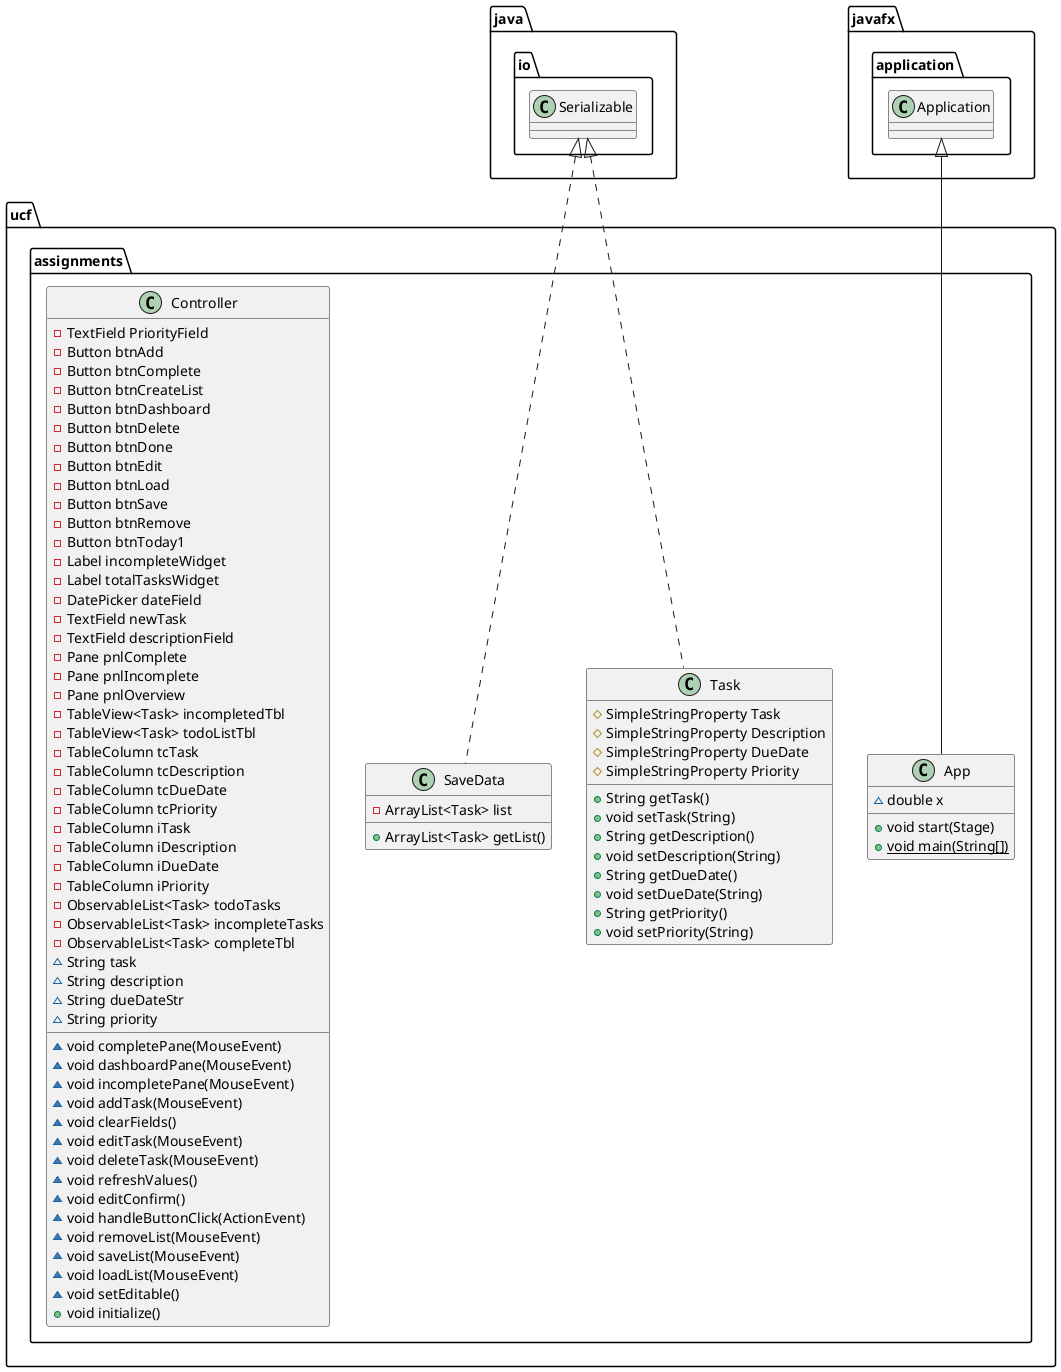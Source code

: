@startuml
class ucf.assignments.SaveData {
- ArrayList<Task> list
+ ArrayList<Task> getList()
}
class ucf.assignments.Task {
# SimpleStringProperty Task
# SimpleStringProperty Description
# SimpleStringProperty DueDate
# SimpleStringProperty Priority
+ String getTask()
+ void setTask(String)
+ String getDescription()
+ void setDescription(String)
+ String getDueDate()
+ void setDueDate(String)
+ String getPriority()
+ void setPriority(String)
}
class ucf.assignments.App {
~ double x
+ void start(Stage)
+ {static} void main(String[])
}
class ucf.assignments.Controller {
- TextField PriorityField
- Button btnAdd
- Button btnComplete
- Button btnCreateList
- Button btnDashboard
- Button btnDelete
- Button btnDone
- Button btnEdit
- Button btnLoad
- Button btnSave
- Button btnRemove
- Button btnToday1
- Label incompleteWidget
- Label totalTasksWidget
- DatePicker dateField
- TextField newTask
- TextField descriptionField
- Pane pnlComplete
- Pane pnlIncomplete
- Pane pnlOverview
- TableView<Task> incompletedTbl
- TableView<Task> todoListTbl
- TableColumn tcTask
- TableColumn tcDescription
- TableColumn tcDueDate
- TableColumn tcPriority
- TableColumn iTask
- TableColumn iDescription
- TableColumn iDueDate
- TableColumn iPriority
- ObservableList<Task> todoTasks
- ObservableList<Task> incompleteTasks
- ObservableList<Task> completeTbl
~ String task
~ String description
~ String dueDateStr
~ String priority
~ void completePane(MouseEvent)
~ void dashboardPane(MouseEvent)
~ void incompletePane(MouseEvent)
~ void addTask(MouseEvent)
~ void clearFields()
~ void editTask(MouseEvent)
~ void deleteTask(MouseEvent)
~ void refreshValues()
~ void editConfirm()
~ void handleButtonClick(ActionEvent)
~ void removeList(MouseEvent)
~ void saveList(MouseEvent)
~ void loadList(MouseEvent)
~ void setEditable()
+ void initialize()
}


java.io.Serializable <|.. ucf.assignments.SaveData
java.io.Serializable <|.. ucf.assignments.Task
javafx.application.Application <|-- ucf.assignments.App
@enduml